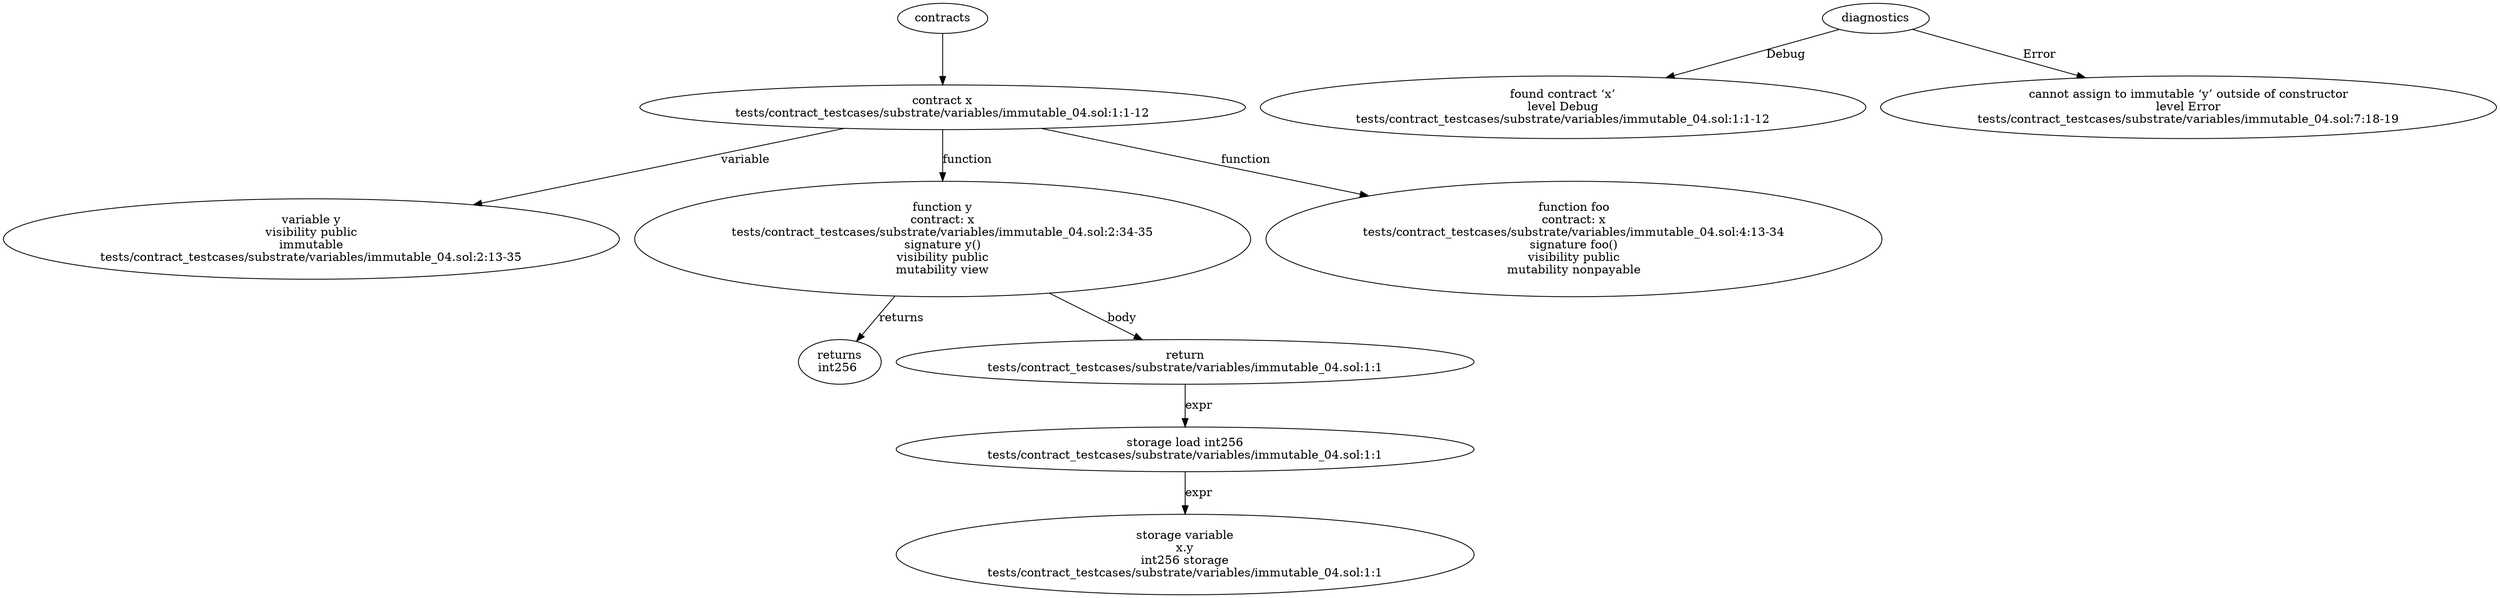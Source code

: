 strict digraph "tests/contract_testcases/substrate/variables/immutable_04.sol" {
	contract [label="contract x\ntests/contract_testcases/substrate/variables/immutable_04.sol:1:1-12"]
	var [label="variable y\nvisibility public\nimmutable\ntests/contract_testcases/substrate/variables/immutable_04.sol:2:13-35"]
	y [label="function y\ncontract: x\ntests/contract_testcases/substrate/variables/immutable_04.sol:2:34-35\nsignature y()\nvisibility public\nmutability view"]
	returns [label="returns\nint256 "]
	return [label="return\ntests/contract_testcases/substrate/variables/immutable_04.sol:1:1"]
	storage_load [label="storage load int256\ntests/contract_testcases/substrate/variables/immutable_04.sol:1:1"]
	storage_var [label="storage variable\nx.y\nint256 storage\ntests/contract_testcases/substrate/variables/immutable_04.sol:1:1"]
	foo [label="function foo\ncontract: x\ntests/contract_testcases/substrate/variables/immutable_04.sol:4:13-34\nsignature foo()\nvisibility public\nmutability nonpayable"]
	diagnostic [label="found contract ‘x’\nlevel Debug\ntests/contract_testcases/substrate/variables/immutable_04.sol:1:1-12"]
	diagnostic_11 [label="cannot assign to immutable ‘y’ outside of constructor\nlevel Error\ntests/contract_testcases/substrate/variables/immutable_04.sol:7:18-19"]
	contracts -> contract
	contract -> var [label="variable"]
	contract -> y [label="function"]
	y -> returns [label="returns"]
	y -> return [label="body"]
	return -> storage_load [label="expr"]
	storage_load -> storage_var [label="expr"]
	contract -> foo [label="function"]
	diagnostics -> diagnostic [label="Debug"]
	diagnostics -> diagnostic_11 [label="Error"]
}
